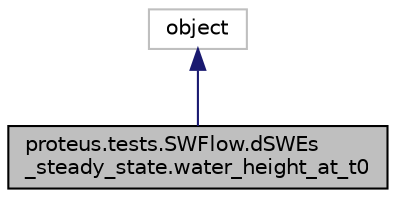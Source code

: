 digraph "proteus.tests.SWFlow.dSWEs_steady_state.water_height_at_t0"
{
 // LATEX_PDF_SIZE
  edge [fontname="Helvetica",fontsize="10",labelfontname="Helvetica",labelfontsize="10"];
  node [fontname="Helvetica",fontsize="10",shape=record];
  Node1 [label="proteus.tests.SWFlow.dSWEs\l_steady_state.water_height_at_t0",height=0.2,width=0.4,color="black", fillcolor="grey75", style="filled", fontcolor="black",tooltip="INITIAL CONDITIONS #####."];
  Node2 -> Node1 [dir="back",color="midnightblue",fontsize="10",style="solid",fontname="Helvetica"];
  Node2 [label="object",height=0.2,width=0.4,color="grey75", fillcolor="white", style="filled",tooltip=" "];
}
